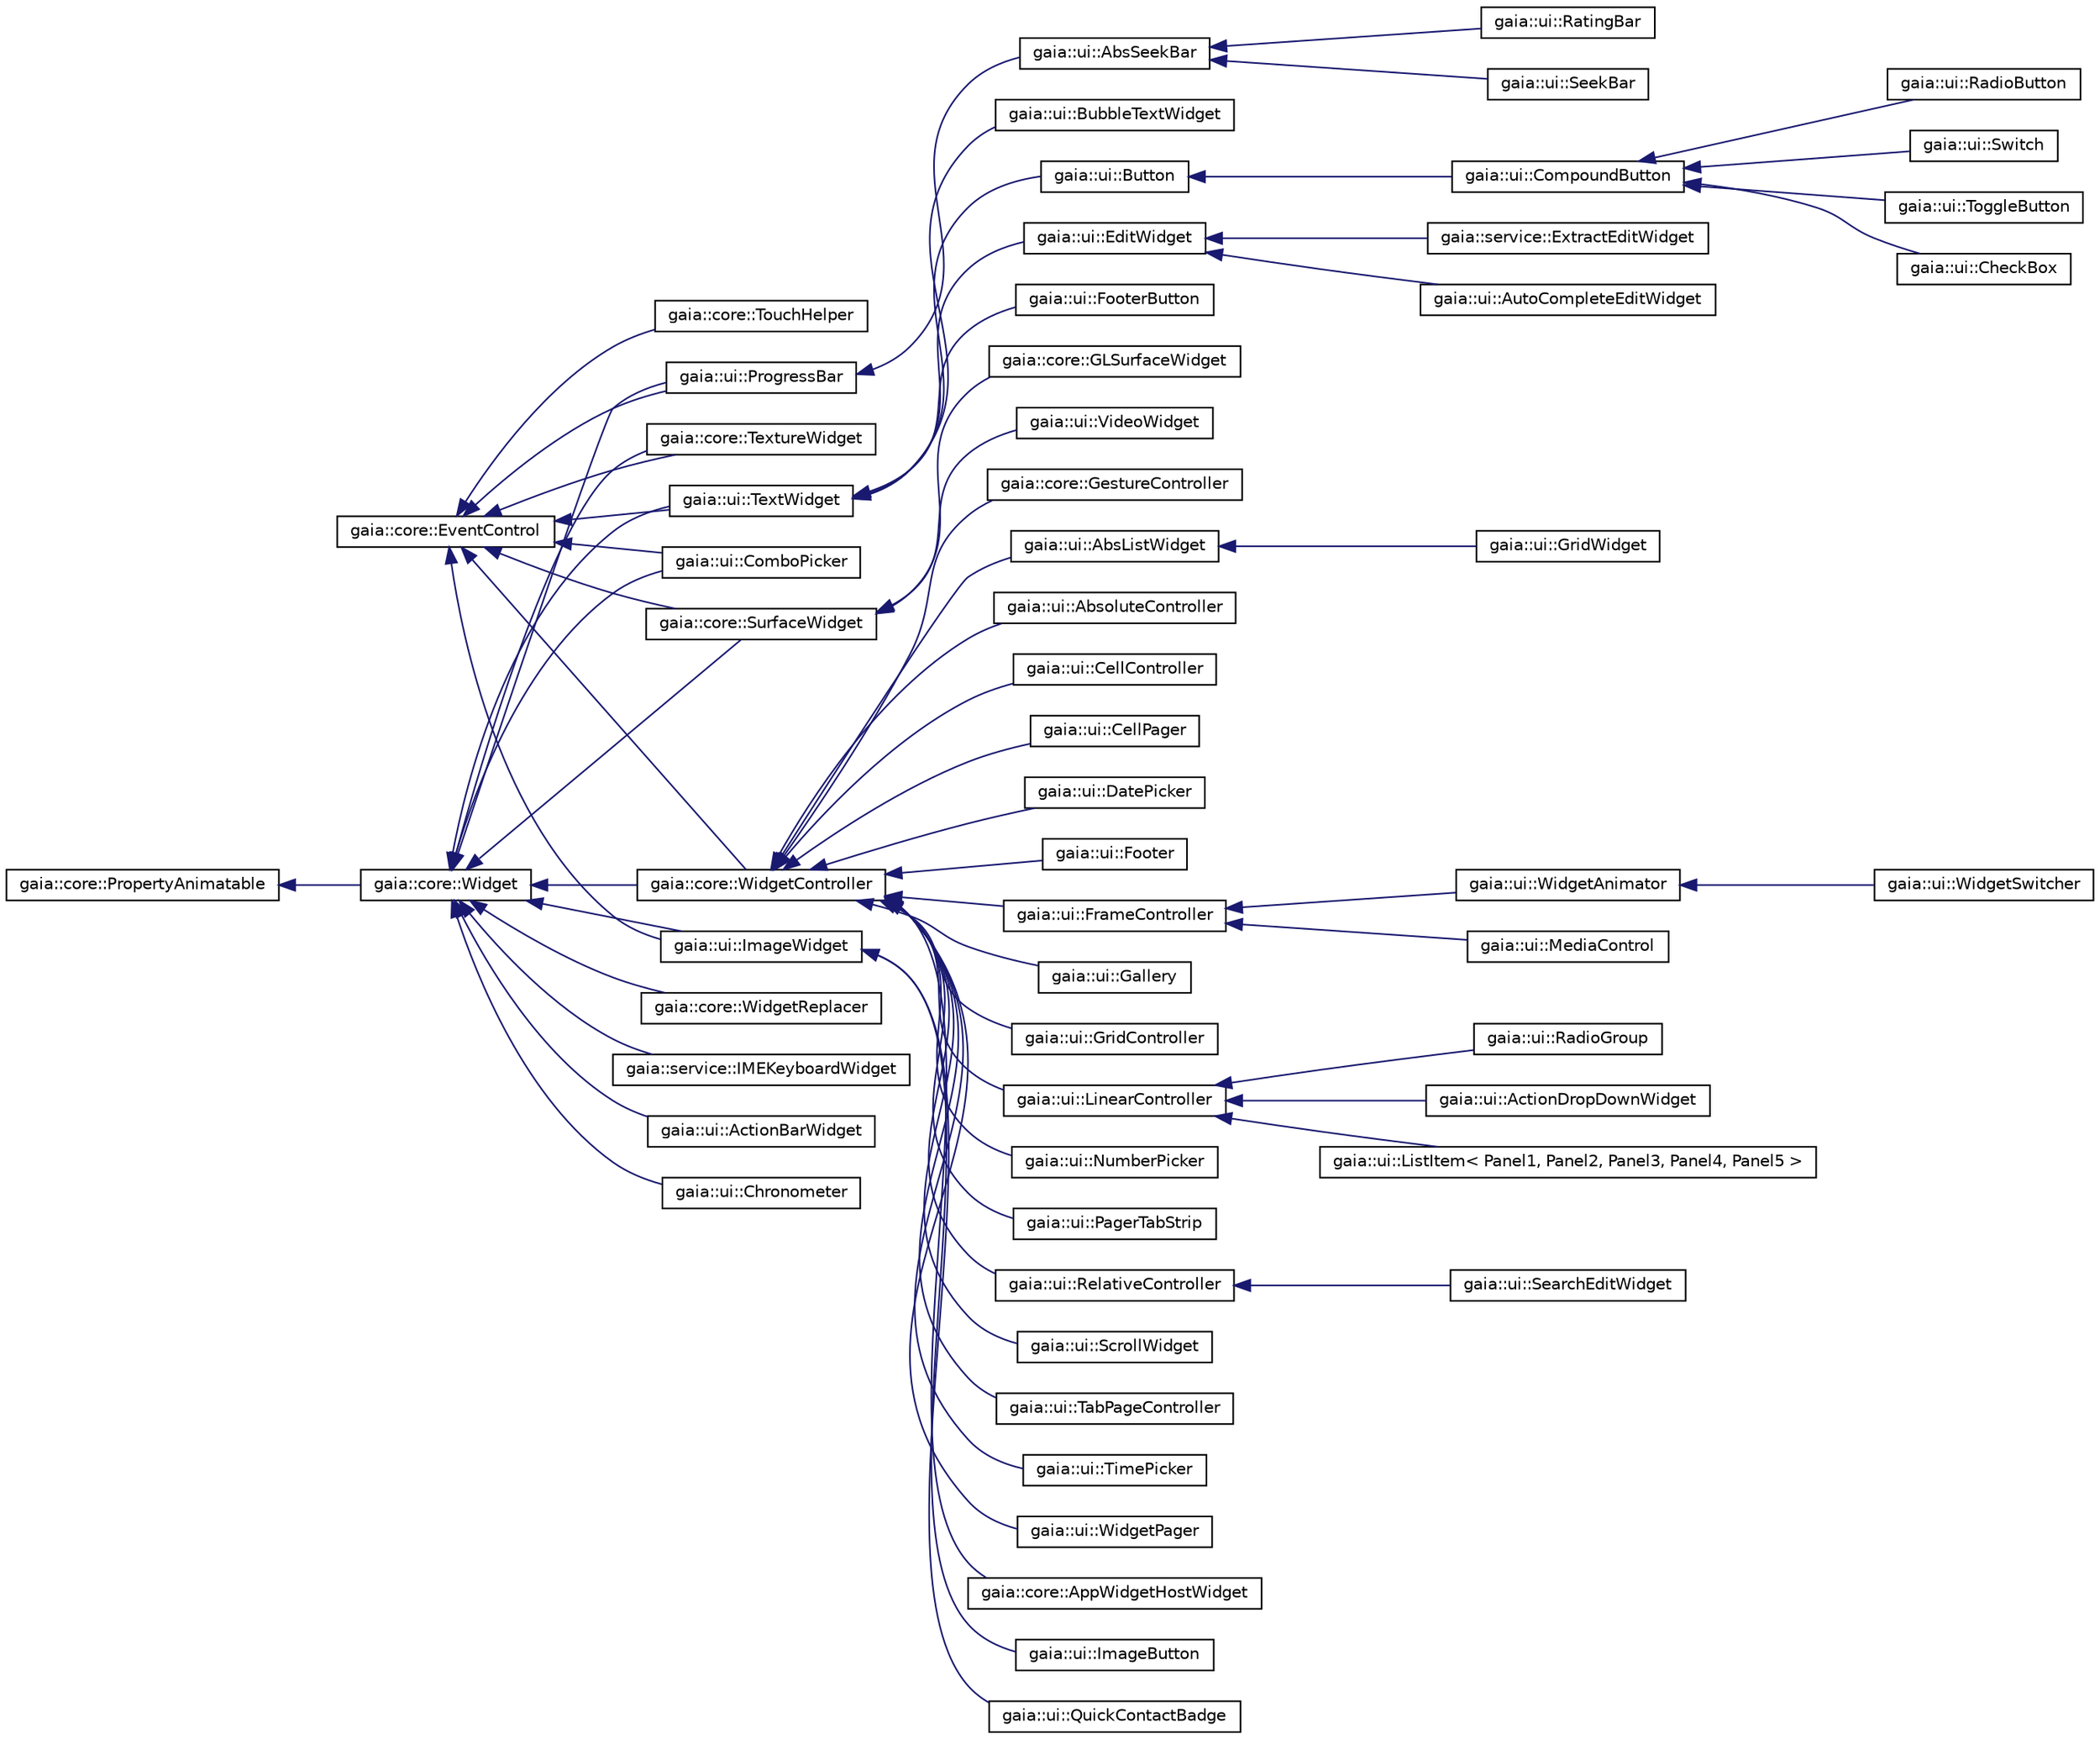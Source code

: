 digraph G
{
  edge [fontname="Helvetica",fontsize="10",labelfontname="Helvetica",labelfontsize="10"];
  node [fontname="Helvetica",fontsize="10",shape=record];
  rankdir=LR;
  Node1 [label="gaia::core::EventControl",height=0.2,width=0.4,color="black", fillcolor="white", style="filled",URL="$dd/de0/classgaia_1_1core_1_1_event_control.html",tooltip="EventControl is used to dispatch event and register listener."];
  Node1 -> Node2 [dir=back,color="midnightblue",fontsize="10",style="solid",fontname="Helvetica"];
  Node2 [label="gaia::core::SurfaceWidget",height=0.2,width=0.4,color="black", fillcolor="white", style="filled",URL="$d2/de8/classgaia_1_1core_1_1_surface_widget.html"];
  Node2 -> Node3 [dir=back,color="midnightblue",fontsize="10",style="solid",fontname="Helvetica"];
  Node3 [label="gaia::core::GLSurfaceWidget",height=0.2,width=0.4,color="black", fillcolor="white", style="filled",URL="$d1/de7/classgaia_1_1core_1_1_g_l_surface_widget.html"];
  Node2 -> Node4 [dir=back,color="midnightblue",fontsize="10",style="solid",fontname="Helvetica"];
  Node4 [label="gaia::ui::VideoWidget",height=0.2,width=0.4,color="black", fillcolor="white", style="filled",URL="$da/de0/classgaia_1_1ui_1_1_video_widget.html",tooltip="Displays a video file."];
  Node1 -> Node5 [dir=back,color="midnightblue",fontsize="10",style="solid",fontname="Helvetica"];
  Node5 [label="gaia::core::TextureWidget",height=0.2,width=0.4,color="black", fillcolor="white", style="filled",URL="$de/db6/classgaia_1_1core_1_1_texture_widget.html"];
  Node1 -> Node6 [dir=back,color="midnightblue",fontsize="10",style="solid",fontname="Helvetica"];
  Node6 [label="gaia::core::TouchHelper",height=0.2,width=0.4,color="black", fillcolor="white", style="filled",URL="$dd/dcc/classgaia_1_1core_1_1_touch_helper.html",tooltip="Helper class to handle touch area if you want a widget to have a larger touch area than its actual bo..."];
  Node1 -> Node7 [dir=back,color="midnightblue",fontsize="10",style="solid",fontname="Helvetica"];
  Node7 [label="gaia::core::WidgetController",height=0.2,width=0.4,color="black", fillcolor="white", style="filled",URL="$db/d6c/classgaia_1_1core_1_1_widget_controller.html",tooltip="Define the default widget layout to put sets of layout in it."];
  Node7 -> Node8 [dir=back,color="midnightblue",fontsize="10",style="solid",fontname="Helvetica"];
  Node8 [label="gaia::core::AppWidgetHostWidget",height=0.2,width=0.4,color="black", fillcolor="white", style="filled",URL="$d2/dc3/classgaia_1_1core_1_1_app_widget_host_widget.html",tooltip="Provides the glue to show AppWidget widgets."];
  Node7 -> Node9 [dir=back,color="midnightblue",fontsize="10",style="solid",fontname="Helvetica"];
  Node9 [label="gaia::core::GestureController",height=0.2,width=0.4,color="black", fillcolor="white", style="filled",URL="$db/d13/classgaia_1_1core_1_1_gesture_controller.html",tooltip="A transparent overlay for gesture input that can be placed on top of other widgets or contain other w..."];
  Node7 -> Node10 [dir=back,color="midnightblue",fontsize="10",style="solid",fontname="Helvetica"];
  Node10 [label="gaia::ui::AbsListWidget",height=0.2,width=0.4,color="black", fillcolor="white", style="filled",URL="$d9/d1a/classgaia_1_1ui_1_1_abs_list_widget.html",tooltip="This is an abstract class for List/Grid ui components."];
  Node10 -> Node11 [dir=back,color="midnightblue",fontsize="10",style="solid",fontname="Helvetica"];
  Node11 [label="gaia::ui::GridWidget",height=0.2,width=0.4,color="black", fillcolor="white", style="filled",URL="$d7/df3/classgaia_1_1ui_1_1_grid_widget.html",tooltip="It has implements the drawing of a special list item separator for Rosie style list view..."];
  Node7 -> Node12 [dir=back,color="midnightblue",fontsize="10",style="solid",fontname="Helvetica"];
  Node12 [label="gaia::ui::AbsoluteController",height=0.2,width=0.4,color="black", fillcolor="white", style="filled",URL="$df/d55/classgaia_1_1ui_1_1_absolute_controller.html",tooltip="A layout that lets you specify exact locations (x/y coordinates) of its children."];
  Node7 -> Node13 [dir=back,color="midnightblue",fontsize="10",style="solid",fontname="Helvetica"];
  Node13 [label="gaia::ui::CellController",height=0.2,width=0.4,color="black", fillcolor="white", style="filled",URL="$d6/df8/classgaia_1_1ui_1_1_cell_controller.html"];
  Node7 -> Node14 [dir=back,color="midnightblue",fontsize="10",style="solid",fontname="Helvetica"];
  Node14 [label="gaia::ui::CellPager",height=0.2,width=0.4,color="black", fillcolor="white", style="filled",URL="$d3/d95/classgaia_1_1ui_1_1_cell_pager.html"];
  Node7 -> Node15 [dir=back,color="midnightblue",fontsize="10",style="solid",fontname="Helvetica"];
  Node15 [label="gaia::ui::DatePicker",height=0.2,width=0.4,color="black", fillcolor="white", style="filled",URL="$d1/d9e/classgaia_1_1ui_1_1_date_picker.html",tooltip="This class is a widget for selecting a date."];
  Node7 -> Node16 [dir=back,color="midnightblue",fontsize="10",style="solid",fontname="Helvetica"];
  Node16 [label="gaia::ui::Footer",height=0.2,width=0.4,color="black", fillcolor="white", style="filled",URL="$d5/d48/classgaia_1_1ui_1_1_footer.html",tooltip="From your page, you can retrieve an instance of Footer by calling ActionBar.getFooter()."];
  Node7 -> Node17 [dir=back,color="midnightblue",fontsize="10",style="solid",fontname="Helvetica"];
  Node17 [label="gaia::ui::FrameController",height=0.2,width=0.4,color="black", fillcolor="white", style="filled",URL="$d6/d8d/classgaia_1_1ui_1_1_frame_controller.html",tooltip="FrameController is designed to block out an area on the screen to display a single item..."];
  Node17 -> Node18 [dir=back,color="midnightblue",fontsize="10",style="solid",fontname="Helvetica"];
  Node18 [label="gaia::ui::MediaControl",height=0.2,width=0.4,color="black", fillcolor="white", style="filled",URL="$df/d4c/classgaia_1_1ui_1_1_media_control.html",tooltip="A view containing controls for a MediaPlayer."];
  Node17 -> Node19 [dir=back,color="midnightblue",fontsize="10",style="solid",fontname="Helvetica"];
  Node19 [label="gaia::ui::WidgetAnimator",height=0.2,width=0.4,color="black", fillcolor="white", style="filled",URL="$d4/d9a/classgaia_1_1ui_1_1_widget_animator.html",tooltip="Base class for a FrameController container that will perform animations when switching between its vi..."];
  Node19 -> Node20 [dir=back,color="midnightblue",fontsize="10",style="solid",fontname="Helvetica"];
  Node20 [label="gaia::ui::WidgetSwitcher",height=0.2,width=0.4,color="black", fillcolor="white", style="filled",URL="$d8/d67/classgaia_1_1ui_1_1_widget_switcher.html",tooltip="WidgetSwitcher that switches between two views, and has a factory from which these widgets are create..."];
  Node7 -> Node21 [dir=back,color="midnightblue",fontsize="10",style="solid",fontname="Helvetica"];
  Node21 [label="gaia::ui::Gallery",height=0.2,width=0.4,color="black", fillcolor="white", style="filled",URL="$d1/dfa/classgaia_1_1ui_1_1_gallery.html",tooltip="A class that shows items in a center-locked, horizontally scrolling list."];
  Node7 -> Node22 [dir=back,color="midnightblue",fontsize="10",style="solid",fontname="Helvetica"];
  Node22 [label="gaia::ui::GridController",height=0.2,width=0.4,color="black", fillcolor="white", style="filled",URL="$d1/d7c/classgaia_1_1ui_1_1_grid_controller.html",tooltip="A layout that places its children in a rectangular grid."];
  Node7 -> Node23 [dir=back,color="midnightblue",fontsize="10",style="solid",fontname="Helvetica"];
  Node23 [label="gaia::ui::LinearController",height=0.2,width=0.4,color="black", fillcolor="white", style="filled",URL="$da/d1d/classgaia_1_1ui_1_1_linear_controller.html",tooltip="A Layout that arranges its children in a single column or a single row."];
  Node23 -> Node24 [dir=back,color="midnightblue",fontsize="10",style="solid",fontname="Helvetica"];
  Node24 [label="gaia::ui::ActionDropDownWidget",height=0.2,width=0.4,color="black", fillcolor="white", style="filled",URL="$de/d48/classgaia_1_1ui_1_1_action_drop_down_widget.html",tooltip="The ActionDropDownWidget includes a title, a subtitle, an arrow and contents."];
  Node23 -> Node25 [dir=back,color="midnightblue",fontsize="10",style="solid",fontname="Helvetica"];
  Node25 [label="gaia::ui::ListItem\< Panel1, Panel2, Panel3, Panel4, Panel5 \>",height=0.2,width=0.4,color="black", fillcolor="white", style="filled",URL="$d1/d6d/classgaia_1_1ui_1_1_list_item.html"];
  Node23 -> Node26 [dir=back,color="midnightblue",fontsize="10",style="solid",fontname="Helvetica"];
  Node26 [label="gaia::ui::RadioGroup",height=0.2,width=0.4,color="black", fillcolor="white", style="filled",URL="$d1/d87/classgaia_1_1ui_1_1_radio_group.html",tooltip="This class is used to create a multiple-exclusion scope for a set of radio buttons."];
  Node7 -> Node27 [dir=back,color="midnightblue",fontsize="10",style="solid",fontname="Helvetica"];
  Node27 [label="gaia::ui::NumberPicker",height=0.2,width=0.4,color="black", fillcolor="white", style="filled",URL="$da/d3a/classgaia_1_1ui_1_1_number_picker.html",tooltip="A widget that enables the user to select a number form a predefined range."];
  Node7 -> Node28 [dir=back,color="midnightblue",fontsize="10",style="solid",fontname="Helvetica"];
  Node28 [label="gaia::ui::PagerTabStrip",height=0.2,width=0.4,color="black", fillcolor="white", style="filled",URL="$d7/d42/classgaia_1_1ui_1_1_pager_tab_strip.html",tooltip="PagerTabStrip is an interactive indicator of the current, next, and previous pages of a WidgetPager..."];
  Node7 -> Node29 [dir=back,color="midnightblue",fontsize="10",style="solid",fontname="Helvetica"];
  Node29 [label="gaia::ui::RelativeController",height=0.2,width=0.4,color="black", fillcolor="white", style="filled",URL="$d8/d8a/classgaia_1_1ui_1_1_relative_controller.html",tooltip="A Layout where the positions of the children can be described in relation to each other or to the par..."];
  Node29 -> Node30 [dir=back,color="midnightblue",fontsize="10",style="solid",fontname="Helvetica"];
  Node30 [label="gaia::ui::SearchEditWidget",height=0.2,width=0.4,color="black", fillcolor="white", style="filled",URL="$d5/d21/classgaia_1_1ui_1_1_search_edit_widget.html",tooltip="A special EditWidget-like widget with a clear button on its right side."];
  Node7 -> Node31 [dir=back,color="midnightblue",fontsize="10",style="solid",fontname="Helvetica"];
  Node31 [label="gaia::ui::ScrollWidget",height=0.2,width=0.4,color="black", fillcolor="white", style="filled",URL="$da/d88/classgaia_1_1ui_1_1_scroll_widget.html",tooltip="Layout container for a view hierarchy that can be scrolled by the user, allowing it to be larger than..."];
  Node7 -> Node32 [dir=back,color="midnightblue",fontsize="10",style="solid",fontname="Helvetica"];
  Node32 [label="gaia::ui::TabPageController",height=0.2,width=0.4,color="black", fillcolor="white", style="filled",URL="$d3/d8a/classgaia_1_1ui_1_1_tab_page_controller.html",tooltip="A layout that associates with fragments."];
  Node7 -> Node33 [dir=back,color="midnightblue",fontsize="10",style="solid",fontname="Helvetica"];
  Node33 [label="gaia::ui::TimePicker",height=0.2,width=0.4,color="black", fillcolor="white", style="filled",URL="$db/d31/classgaia_1_1ui_1_1_time_picker.html",tooltip="A view for selecting the time of day, in either 24 hour or AM/PM mode."];
  Node7 -> Node34 [dir=back,color="midnightblue",fontsize="10",style="solid",fontname="Helvetica"];
  Node34 [label="gaia::ui::WidgetPager",height=0.2,width=0.4,color="black", fillcolor="white", style="filled",URL="$d5/d3c/classgaia_1_1ui_1_1_widget_pager.html",tooltip="WidgetPager that allows the user to flip left and right through pages of data."];
  Node1 -> Node35 [dir=back,color="midnightblue",fontsize="10",style="solid",fontname="Helvetica"];
  Node35 [label="gaia::ui::ComboPicker",height=0.2,width=0.4,color="black", fillcolor="white", style="filled",URL="$d3/daf/classgaia_1_1ui_1_1_combo_picker.html",tooltip="A widget that displays one child at a time and lets the user pick among them."];
  Node1 -> Node36 [dir=back,color="midnightblue",fontsize="10",style="solid",fontname="Helvetica"];
  Node36 [label="gaia::ui::ImageWidget",height=0.2,width=0.4,color="black", fillcolor="white", style="filled",URL="$df/d77/classgaia_1_1ui_1_1_image_widget.html",tooltip="Displays an arbitrary image, such as an icon."];
  Node36 -> Node37 [dir=back,color="midnightblue",fontsize="10",style="solid",fontname="Helvetica"];
  Node37 [label="gaia::ui::ImageButton",height=0.2,width=0.4,color="black", fillcolor="white", style="filled",URL="$dc/dad/classgaia_1_1ui_1_1_image_button.html",tooltip="Displays a button with an image (instead of text) that can be pressed or clicked by the user..."];
  Node36 -> Node38 [dir=back,color="midnightblue",fontsize="10",style="solid",fontname="Helvetica"];
  Node38 [label="gaia::ui::QuickContactBadge",height=0.2,width=0.4,color="black", fillcolor="white", style="filled",URL="$df/d92/classgaia_1_1ui_1_1_quick_contact_badge.html",tooltip="Displays a button with an image (instead of text) that can be pressed or clicked by the user..."];
  Node1 -> Node39 [dir=back,color="midnightblue",fontsize="10",style="solid",fontname="Helvetica"];
  Node39 [label="gaia::ui::ProgressBar",height=0.2,width=0.4,color="black", fillcolor="white", style="filled",URL="$db/d7a/classgaia_1_1ui_1_1_progress_bar.html",tooltip="Visual indicator of progress in some operation."];
  Node39 -> Node40 [dir=back,color="midnightblue",fontsize="10",style="solid",fontname="Helvetica"];
  Node40 [label="gaia::ui::AbsSeekBar",height=0.2,width=0.4,color="black", fillcolor="white", style="filled",URL="$da/d52/classgaia_1_1ui_1_1_abs_seek_bar.html",tooltip="An AbsSeekBar is an extension of ProgressBar."];
  Node40 -> Node41 [dir=back,color="midnightblue",fontsize="10",style="solid",fontname="Helvetica"];
  Node41 [label="gaia::ui::RatingBar",height=0.2,width=0.4,color="black", fillcolor="white", style="filled",URL="$dc/d5a/classgaia_1_1ui_1_1_rating_bar.html",tooltip="A RatingBar is an extension of SeekBar and ProgressBar that shows a rating in stars."];
  Node40 -> Node42 [dir=back,color="midnightblue",fontsize="10",style="solid",fontname="Helvetica"];
  Node42 [label="gaia::ui::SeekBar",height=0.2,width=0.4,color="black", fillcolor="white", style="filled",URL="$d0/dfe/classgaia_1_1ui_1_1_seek_bar.html",tooltip="A SeekBar is an extension of ProgressBar that adds a draggable thumb."];
  Node1 -> Node43 [dir=back,color="midnightblue",fontsize="10",style="solid",fontname="Helvetica"];
  Node43 [label="gaia::ui::TextWidget",height=0.2,width=0.4,color="black", fillcolor="white", style="filled",URL="$d9/d0f/classgaia_1_1ui_1_1_text_widget.html",tooltip="Displays text to the user and optionally allows them to edit it."];
  Node43 -> Node44 [dir=back,color="midnightblue",fontsize="10",style="solid",fontname="Helvetica"];
  Node44 [label="gaia::ui::BubbleTextWidget",height=0.2,width=0.4,color="black", fillcolor="white", style="filled",URL="$d8/ddd/classgaia_1_1ui_1_1_bubble_text_widget.html",tooltip="Represents a BubbleText widget."];
  Node43 -> Node45 [dir=back,color="midnightblue",fontsize="10",style="solid",fontname="Helvetica"];
  Node45 [label="gaia::ui::Button",height=0.2,width=0.4,color="black", fillcolor="white", style="filled",URL="$dc/d51/classgaia_1_1ui_1_1_button.html",tooltip="Represents a push-button widget."];
  Node45 -> Node46 [dir=back,color="midnightblue",fontsize="10",style="solid",fontname="Helvetica"];
  Node46 [label="gaia::ui::CompoundButton",height=0.2,width=0.4,color="black", fillcolor="white", style="filled",URL="$de/d6f/classgaia_1_1ui_1_1_compound_button.html",tooltip="A button with two states, checked and unchecked."];
  Node46 -> Node47 [dir=back,color="midnightblue",fontsize="10",style="solid",fontname="Helvetica"];
  Node47 [label="gaia::ui::CheckBox",height=0.2,width=0.4,color="black", fillcolor="white", style="filled",URL="$da/d14/classgaia_1_1ui_1_1_check_box.html",tooltip="A checkbox is a specific type of two-states button that can be either checked or unchecked."];
  Node46 -> Node48 [dir=back,color="midnightblue",fontsize="10",style="solid",fontname="Helvetica"];
  Node48 [label="gaia::ui::RadioButton",height=0.2,width=0.4,color="black", fillcolor="white", style="filled",URL="$df/d02/classgaia_1_1ui_1_1_radio_button.html",tooltip="A radio button is a two-states button that can be either checked or unchecked."];
  Node46 -> Node49 [dir=back,color="midnightblue",fontsize="10",style="solid",fontname="Helvetica"];
  Node49 [label="gaia::ui::Switch",height=0.2,width=0.4,color="black", fillcolor="white", style="filled",URL="$df/dc7/classgaia_1_1ui_1_1_switch.html",tooltip="A Switch is a two-state toggle switch widget that can select between two options."];
  Node46 -> Node50 [dir=back,color="midnightblue",fontsize="10",style="solid",fontname="Helvetica"];
  Node50 [label="gaia::ui::ToggleButton",height=0.2,width=0.4,color="black", fillcolor="white", style="filled",URL="$d0/dde/classgaia_1_1ui_1_1_toggle_button.html",tooltip="Displays checked/unchecked states as a button with a &quot;light&quot; indicator and by default accompanied wit..."];
  Node43 -> Node51 [dir=back,color="midnightblue",fontsize="10",style="solid",fontname="Helvetica"];
  Node51 [label="gaia::ui::EditWidget",height=0.2,width=0.4,color="black", fillcolor="white", style="filled",URL="$d3/d9c/classgaia_1_1ui_1_1_edit_widget.html",tooltip="EditWidget is a thin veneer over TextWidget that configures itself to be editable."];
  Node51 -> Node52 [dir=back,color="midnightblue",fontsize="10",style="solid",fontname="Helvetica"];
  Node52 [label="gaia::service::ExtractEditWidget",height=0.2,width=0.4,color="black", fillcolor="white", style="filled",URL="$d8/d8f/classgaia_1_1service_1_1_extract_edit_widget.html",tooltip="Specialization of EditWidget for showing and interacting with the extracted text in a full-screen inp..."];
  Node51 -> Node53 [dir=back,color="midnightblue",fontsize="10",style="solid",fontname="Helvetica"];
  Node53 [label="gaia::ui::AutoCompleteEditWidget",height=0.2,width=0.4,color="black", fillcolor="white", style="filled",URL="$d5/d45/classgaia_1_1ui_1_1_auto_complete_edit_widget.html",tooltip="An editable TextView that shows completion suggestions automatically while the user is typing..."];
  Node43 -> Node54 [dir=back,color="midnightblue",fontsize="10",style="solid",fontname="Helvetica"];
  Node54 [label="gaia::ui::FooterButton",height=0.2,width=0.4,color="black", fillcolor="white", style="filled",URL="$da/d2c/classgaia_1_1ui_1_1_footer_button.html",tooltip="The FooterButton can be pressed, or clicked, by the user to perform an action."];
  Node55 [label="gaia::core::PropertyAnimatable",height=0.2,width=0.4,color="black", fillcolor="white", style="filled",URL="$d0/db2/classgaia_1_1core_1_1_property_animatable.html",tooltip="Any animation object need to implement PropertyAnimatable because of setting value."];
  Node55 -> Node56 [dir=back,color="midnightblue",fontsize="10",style="solid",fontname="Helvetica"];
  Node56 [label="gaia::core::Widget",height=0.2,width=0.4,color="black", fillcolor="white", style="filled",URL="$d8/dac/classgaia_1_1core_1_1_widget.html",tooltip="The Widget class is the base class of all user interface component."];
  Node56 -> Node2 [dir=back,color="midnightblue",fontsize="10",style="solid",fontname="Helvetica"];
  Node56 -> Node5 [dir=back,color="midnightblue",fontsize="10",style="solid",fontname="Helvetica"];
  Node56 -> Node7 [dir=back,color="midnightblue",fontsize="10",style="solid",fontname="Helvetica"];
  Node56 -> Node57 [dir=back,color="midnightblue",fontsize="10",style="solid",fontname="Helvetica"];
  Node57 [label="gaia::core::WidgetReplacer",height=0.2,width=0.4,color="black", fillcolor="white", style="filled",URL="$d7/d73/classgaia_1_1core_1_1_widget_replacer.html"];
  Node56 -> Node58 [dir=back,color="midnightblue",fontsize="10",style="solid",fontname="Helvetica"];
  Node58 [label="gaia::service::IMEKeyboardWidget",height=0.2,width=0.4,color="black", fillcolor="white", style="filled",URL="$db/d6b/classgaia_1_1service_1_1_i_m_e_keyboard_widget.html",tooltip="A widget that renders a virtual Keyboard."];
  Node56 -> Node59 [dir=back,color="midnightblue",fontsize="10",style="solid",fontname="Helvetica"];
  Node59 [label="gaia::ui::ActionBarWidget",height=0.2,width=0.4,color="black", fillcolor="white", style="filled",URL="$d6/df1/classgaia_1_1ui_1_1_action_bar_widget.html",tooltip="You can customize another ActionBar by the ActionBarWidget."];
  Node56 -> Node60 [dir=back,color="midnightblue",fontsize="10",style="solid",fontname="Helvetica"];
  Node60 [label="gaia::ui::Chronometer",height=0.2,width=0.4,color="black", fillcolor="white", style="filled",URL="$dc/ded/classgaia_1_1ui_1_1_chronometer.html",tooltip="Represents a push-Chronometer widget."];
  Node56 -> Node35 [dir=back,color="midnightblue",fontsize="10",style="solid",fontname="Helvetica"];
  Node56 -> Node36 [dir=back,color="midnightblue",fontsize="10",style="solid",fontname="Helvetica"];
  Node56 -> Node39 [dir=back,color="midnightblue",fontsize="10",style="solid",fontname="Helvetica"];
  Node56 -> Node43 [dir=back,color="midnightblue",fontsize="10",style="solid",fontname="Helvetica"];
}
